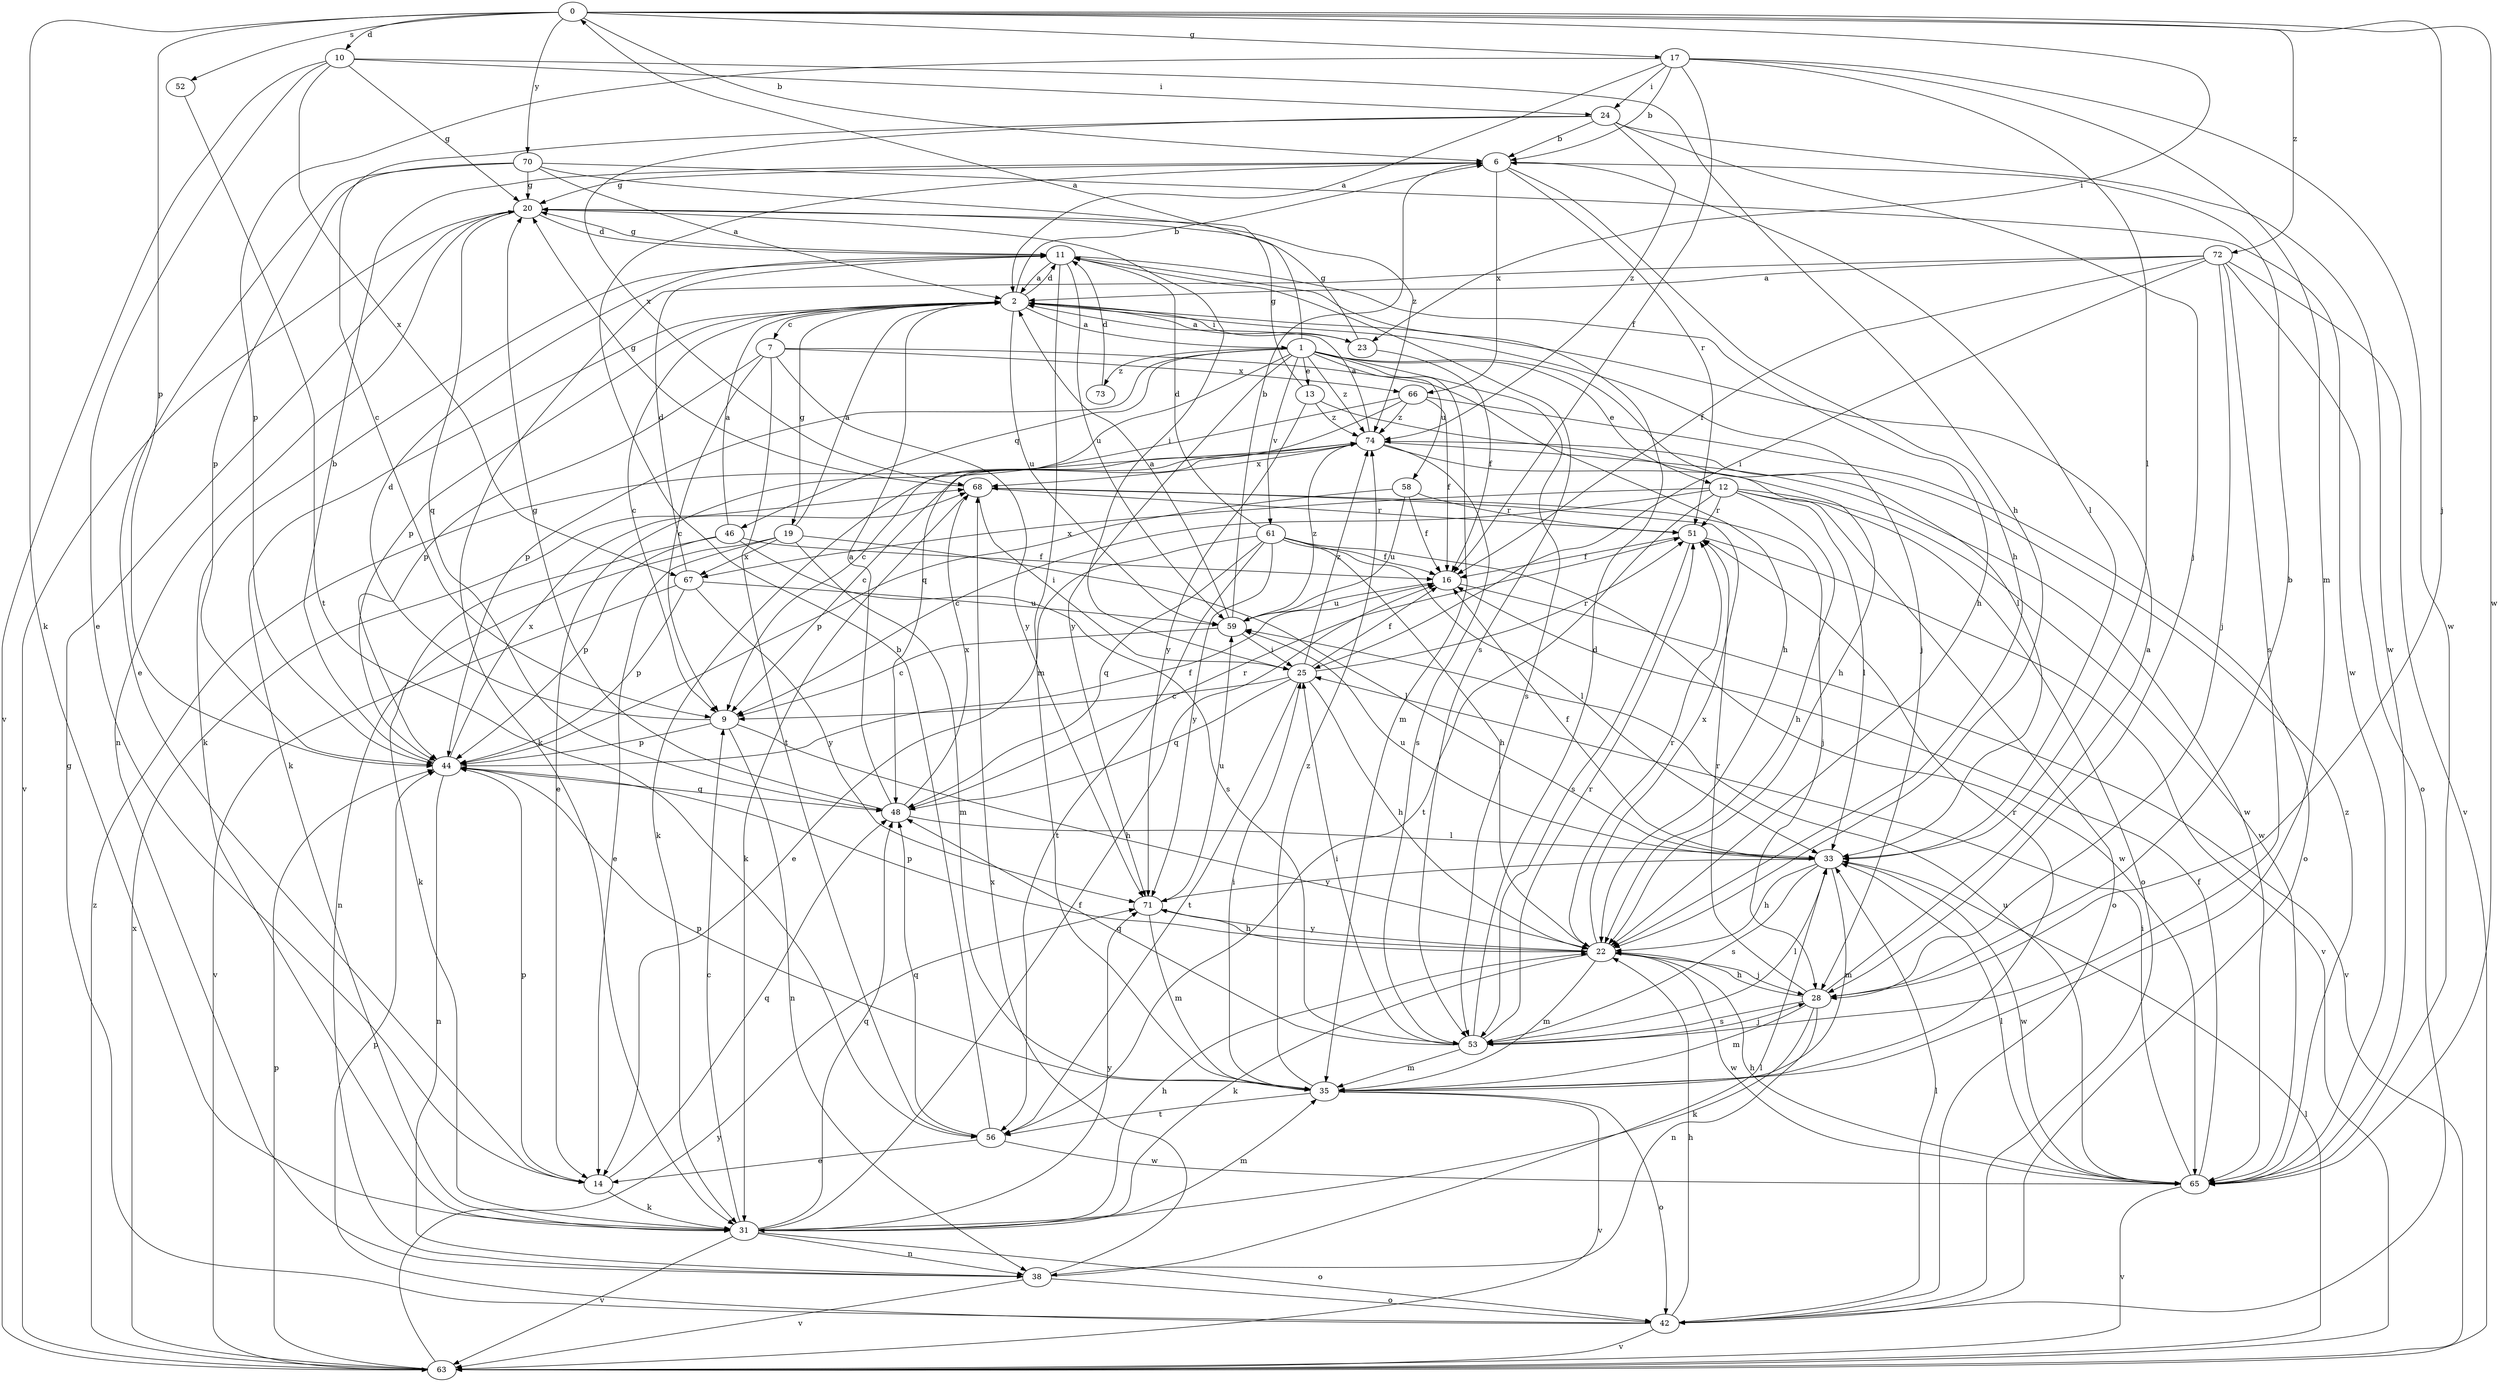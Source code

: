 strict digraph  {
0;
1;
2;
6;
7;
9;
10;
11;
12;
13;
14;
16;
17;
19;
20;
22;
23;
24;
25;
28;
31;
33;
35;
38;
42;
44;
46;
48;
51;
52;
53;
56;
58;
59;
61;
63;
65;
66;
67;
68;
70;
71;
72;
73;
74;
0 -> 6  [label=b];
0 -> 10  [label=d];
0 -> 17  [label=g];
0 -> 23  [label=i];
0 -> 28  [label=j];
0 -> 31  [label=k];
0 -> 44  [label=p];
0 -> 52  [label=s];
0 -> 65  [label=w];
0 -> 70  [label=y];
0 -> 72  [label=z];
1 -> 0  [label=a];
1 -> 12  [label=e];
1 -> 13  [label=e];
1 -> 33  [label=l];
1 -> 35  [label=m];
1 -> 44  [label=p];
1 -> 46  [label=q];
1 -> 48  [label=q];
1 -> 53  [label=s];
1 -> 58  [label=u];
1 -> 61  [label=v];
1 -> 71  [label=y];
1 -> 73  [label=z];
1 -> 74  [label=z];
2 -> 1  [label=a];
2 -> 6  [label=b];
2 -> 7  [label=c];
2 -> 9  [label=c];
2 -> 11  [label=d];
2 -> 19  [label=g];
2 -> 23  [label=i];
2 -> 28  [label=j];
2 -> 31  [label=k];
2 -> 44  [label=p];
2 -> 59  [label=u];
6 -> 20  [label=g];
6 -> 22  [label=h];
6 -> 33  [label=l];
6 -> 51  [label=r];
6 -> 66  [label=x];
7 -> 9  [label=c];
7 -> 22  [label=h];
7 -> 44  [label=p];
7 -> 56  [label=t];
7 -> 66  [label=x];
7 -> 71  [label=y];
9 -> 11  [label=d];
9 -> 22  [label=h];
9 -> 38  [label=n];
9 -> 44  [label=p];
10 -> 14  [label=e];
10 -> 20  [label=g];
10 -> 22  [label=h];
10 -> 24  [label=i];
10 -> 63  [label=v];
10 -> 67  [label=x];
11 -> 2  [label=a];
11 -> 20  [label=g];
11 -> 22  [label=h];
11 -> 31  [label=k];
11 -> 35  [label=m];
11 -> 53  [label=s];
11 -> 59  [label=u];
12 -> 9  [label=c];
12 -> 22  [label=h];
12 -> 33  [label=l];
12 -> 42  [label=o];
12 -> 51  [label=r];
12 -> 56  [label=t];
12 -> 65  [label=w];
12 -> 67  [label=x];
13 -> 20  [label=g];
13 -> 22  [label=h];
13 -> 71  [label=y];
13 -> 74  [label=z];
14 -> 31  [label=k];
14 -> 44  [label=p];
14 -> 48  [label=q];
16 -> 59  [label=u];
16 -> 63  [label=v];
17 -> 2  [label=a];
17 -> 6  [label=b];
17 -> 16  [label=f];
17 -> 24  [label=i];
17 -> 33  [label=l];
17 -> 35  [label=m];
17 -> 44  [label=p];
17 -> 65  [label=w];
19 -> 2  [label=a];
19 -> 14  [label=e];
19 -> 33  [label=l];
19 -> 35  [label=m];
19 -> 38  [label=n];
19 -> 67  [label=x];
20 -> 11  [label=d];
20 -> 25  [label=i];
20 -> 38  [label=n];
20 -> 48  [label=q];
20 -> 63  [label=v];
22 -> 28  [label=j];
22 -> 31  [label=k];
22 -> 35  [label=m];
22 -> 44  [label=p];
22 -> 51  [label=r];
22 -> 65  [label=w];
22 -> 68  [label=x];
22 -> 71  [label=y];
23 -> 2  [label=a];
23 -> 16  [label=f];
23 -> 20  [label=g];
24 -> 6  [label=b];
24 -> 9  [label=c];
24 -> 28  [label=j];
24 -> 65  [label=w];
24 -> 68  [label=x];
24 -> 74  [label=z];
25 -> 9  [label=c];
25 -> 16  [label=f];
25 -> 22  [label=h];
25 -> 48  [label=q];
25 -> 51  [label=r];
25 -> 56  [label=t];
25 -> 74  [label=z];
28 -> 2  [label=a];
28 -> 6  [label=b];
28 -> 22  [label=h];
28 -> 31  [label=k];
28 -> 35  [label=m];
28 -> 38  [label=n];
28 -> 51  [label=r];
28 -> 53  [label=s];
31 -> 9  [label=c];
31 -> 16  [label=f];
31 -> 22  [label=h];
31 -> 35  [label=m];
31 -> 38  [label=n];
31 -> 42  [label=o];
31 -> 48  [label=q];
31 -> 63  [label=v];
31 -> 71  [label=y];
33 -> 16  [label=f];
33 -> 22  [label=h];
33 -> 35  [label=m];
33 -> 53  [label=s];
33 -> 59  [label=u];
33 -> 65  [label=w];
33 -> 71  [label=y];
35 -> 25  [label=i];
35 -> 42  [label=o];
35 -> 44  [label=p];
35 -> 51  [label=r];
35 -> 56  [label=t];
35 -> 63  [label=v];
35 -> 74  [label=z];
38 -> 33  [label=l];
38 -> 42  [label=o];
38 -> 63  [label=v];
38 -> 68  [label=x];
42 -> 20  [label=g];
42 -> 22  [label=h];
42 -> 33  [label=l];
42 -> 44  [label=p];
42 -> 63  [label=v];
44 -> 6  [label=b];
44 -> 16  [label=f];
44 -> 38  [label=n];
44 -> 48  [label=q];
44 -> 68  [label=x];
46 -> 2  [label=a];
46 -> 16  [label=f];
46 -> 31  [label=k];
46 -> 44  [label=p];
46 -> 53  [label=s];
48 -> 2  [label=a];
48 -> 20  [label=g];
48 -> 33  [label=l];
48 -> 51  [label=r];
48 -> 68  [label=x];
51 -> 16  [label=f];
51 -> 53  [label=s];
51 -> 63  [label=v];
52 -> 56  [label=t];
53 -> 11  [label=d];
53 -> 25  [label=i];
53 -> 28  [label=j];
53 -> 33  [label=l];
53 -> 35  [label=m];
53 -> 48  [label=q];
53 -> 51  [label=r];
56 -> 6  [label=b];
56 -> 14  [label=e];
56 -> 48  [label=q];
56 -> 65  [label=w];
58 -> 16  [label=f];
58 -> 44  [label=p];
58 -> 51  [label=r];
58 -> 59  [label=u];
59 -> 2  [label=a];
59 -> 6  [label=b];
59 -> 9  [label=c];
59 -> 25  [label=i];
59 -> 74  [label=z];
61 -> 11  [label=d];
61 -> 14  [label=e];
61 -> 16  [label=f];
61 -> 22  [label=h];
61 -> 33  [label=l];
61 -> 48  [label=q];
61 -> 56  [label=t];
61 -> 65  [label=w];
61 -> 71  [label=y];
63 -> 33  [label=l];
63 -> 44  [label=p];
63 -> 68  [label=x];
63 -> 71  [label=y];
63 -> 74  [label=z];
65 -> 16  [label=f];
65 -> 22  [label=h];
65 -> 25  [label=i];
65 -> 33  [label=l];
65 -> 59  [label=u];
65 -> 63  [label=v];
65 -> 74  [label=z];
66 -> 9  [label=c];
66 -> 14  [label=e];
66 -> 16  [label=f];
66 -> 42  [label=o];
66 -> 74  [label=z];
67 -> 11  [label=d];
67 -> 44  [label=p];
67 -> 59  [label=u];
67 -> 63  [label=v];
67 -> 71  [label=y];
68 -> 20  [label=g];
68 -> 25  [label=i];
68 -> 28  [label=j];
68 -> 31  [label=k];
68 -> 51  [label=r];
70 -> 2  [label=a];
70 -> 14  [label=e];
70 -> 20  [label=g];
70 -> 44  [label=p];
70 -> 65  [label=w];
70 -> 74  [label=z];
71 -> 22  [label=h];
71 -> 35  [label=m];
71 -> 59  [label=u];
72 -> 2  [label=a];
72 -> 16  [label=f];
72 -> 25  [label=i];
72 -> 28  [label=j];
72 -> 31  [label=k];
72 -> 42  [label=o];
72 -> 53  [label=s];
72 -> 63  [label=v];
73 -> 11  [label=d];
74 -> 2  [label=a];
74 -> 9  [label=c];
74 -> 31  [label=k];
74 -> 42  [label=o];
74 -> 53  [label=s];
74 -> 65  [label=w];
74 -> 68  [label=x];
}
